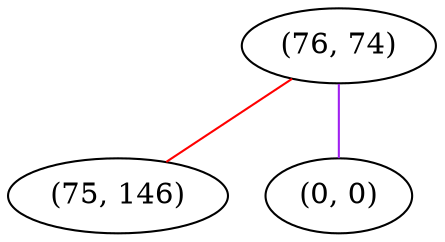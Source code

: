 graph "" {
"(76, 74)";
"(75, 146)";
"(0, 0)";
"(76, 74)" -- "(75, 146)"  [color=red, key=0, weight=1];
"(76, 74)" -- "(0, 0)"  [color=purple, key=0, weight=4];
}
